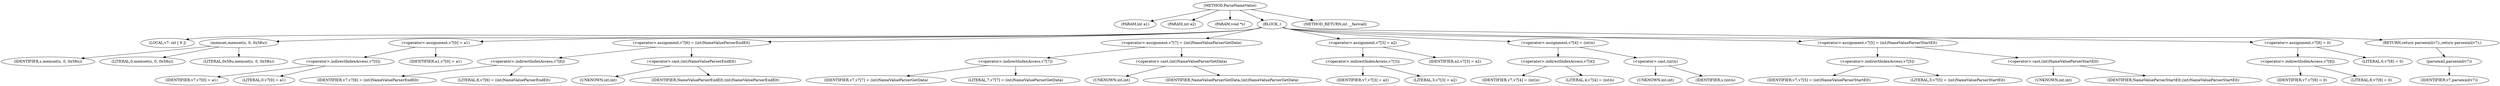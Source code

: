 digraph ParseNameValue {  
"1000102" [label = "(METHOD,ParseNameValue)" ]
"1000103" [label = "(PARAM,int a1)" ]
"1000104" [label = "(PARAM,int a2)" ]
"1000105" [label = "(PARAM,void *s)" ]
"1000106" [label = "(BLOCK,,)" ]
"1000107" [label = "(LOCAL,v7: int [ 9 ])" ]
"1000108" [label = "(memset,memset(s, 0, 0x58u))" ]
"1000109" [label = "(IDENTIFIER,s,memset(s, 0, 0x58u))" ]
"1000110" [label = "(LITERAL,0,memset(s, 0, 0x58u))" ]
"1000111" [label = "(LITERAL,0x58u,memset(s, 0, 0x58u))" ]
"1000112" [label = "(<operator>.assignment,v7[0] = a1)" ]
"1000113" [label = "(<operator>.indirectIndexAccess,v7[0])" ]
"1000114" [label = "(IDENTIFIER,v7,v7[0] = a1)" ]
"1000115" [label = "(LITERAL,0,v7[0] = a1)" ]
"1000116" [label = "(IDENTIFIER,a1,v7[0] = a1)" ]
"1000117" [label = "(<operator>.assignment,v7[6] = (int)NameValueParserEndElt)" ]
"1000118" [label = "(<operator>.indirectIndexAccess,v7[6])" ]
"1000119" [label = "(IDENTIFIER,v7,v7[6] = (int)NameValueParserEndElt)" ]
"1000120" [label = "(LITERAL,6,v7[6] = (int)NameValueParserEndElt)" ]
"1000121" [label = "(<operator>.cast,(int)NameValueParserEndElt)" ]
"1000122" [label = "(UNKNOWN,int,int)" ]
"1000123" [label = "(IDENTIFIER,NameValueParserEndElt,(int)NameValueParserEndElt)" ]
"1000124" [label = "(<operator>.assignment,v7[7] = (int)NameValueParserGetData)" ]
"1000125" [label = "(<operator>.indirectIndexAccess,v7[7])" ]
"1000126" [label = "(IDENTIFIER,v7,v7[7] = (int)NameValueParserGetData)" ]
"1000127" [label = "(LITERAL,7,v7[7] = (int)NameValueParserGetData)" ]
"1000128" [label = "(<operator>.cast,(int)NameValueParserGetData)" ]
"1000129" [label = "(UNKNOWN,int,int)" ]
"1000130" [label = "(IDENTIFIER,NameValueParserGetData,(int)NameValueParserGetData)" ]
"1000131" [label = "(<operator>.assignment,v7[3] = a2)" ]
"1000132" [label = "(<operator>.indirectIndexAccess,v7[3])" ]
"1000133" [label = "(IDENTIFIER,v7,v7[3] = a2)" ]
"1000134" [label = "(LITERAL,3,v7[3] = a2)" ]
"1000135" [label = "(IDENTIFIER,a2,v7[3] = a2)" ]
"1000136" [label = "(<operator>.assignment,v7[4] = (int)s)" ]
"1000137" [label = "(<operator>.indirectIndexAccess,v7[4])" ]
"1000138" [label = "(IDENTIFIER,v7,v7[4] = (int)s)" ]
"1000139" [label = "(LITERAL,4,v7[4] = (int)s)" ]
"1000140" [label = "(<operator>.cast,(int)s)" ]
"1000141" [label = "(UNKNOWN,int,int)" ]
"1000142" [label = "(IDENTIFIER,s,(int)s)" ]
"1000143" [label = "(<operator>.assignment,v7[5] = (int)NameValueParserStartElt)" ]
"1000144" [label = "(<operator>.indirectIndexAccess,v7[5])" ]
"1000145" [label = "(IDENTIFIER,v7,v7[5] = (int)NameValueParserStartElt)" ]
"1000146" [label = "(LITERAL,5,v7[5] = (int)NameValueParserStartElt)" ]
"1000147" [label = "(<operator>.cast,(int)NameValueParserStartElt)" ]
"1000148" [label = "(UNKNOWN,int,int)" ]
"1000149" [label = "(IDENTIFIER,NameValueParserStartElt,(int)NameValueParserStartElt)" ]
"1000150" [label = "(<operator>.assignment,v7[8] = 0)" ]
"1000151" [label = "(<operator>.indirectIndexAccess,v7[8])" ]
"1000152" [label = "(IDENTIFIER,v7,v7[8] = 0)" ]
"1000153" [label = "(LITERAL,8,v7[8] = 0)" ]
"1000154" [label = "(LITERAL,0,v7[8] = 0)" ]
"1000155" [label = "(RETURN,return parsexml(v7);,return parsexml(v7);)" ]
"1000156" [label = "(parsexml,parsexml(v7))" ]
"1000157" [label = "(IDENTIFIER,v7,parsexml(v7))" ]
"1000158" [label = "(METHOD_RETURN,int __fastcall)" ]
  "1000102" -> "1000103" 
  "1000102" -> "1000104" 
  "1000102" -> "1000105" 
  "1000102" -> "1000106" 
  "1000102" -> "1000158" 
  "1000106" -> "1000107" 
  "1000106" -> "1000108" 
  "1000106" -> "1000112" 
  "1000106" -> "1000117" 
  "1000106" -> "1000124" 
  "1000106" -> "1000131" 
  "1000106" -> "1000136" 
  "1000106" -> "1000143" 
  "1000106" -> "1000150" 
  "1000106" -> "1000155" 
  "1000108" -> "1000109" 
  "1000108" -> "1000110" 
  "1000108" -> "1000111" 
  "1000112" -> "1000113" 
  "1000112" -> "1000116" 
  "1000113" -> "1000114" 
  "1000113" -> "1000115" 
  "1000117" -> "1000118" 
  "1000117" -> "1000121" 
  "1000118" -> "1000119" 
  "1000118" -> "1000120" 
  "1000121" -> "1000122" 
  "1000121" -> "1000123" 
  "1000124" -> "1000125" 
  "1000124" -> "1000128" 
  "1000125" -> "1000126" 
  "1000125" -> "1000127" 
  "1000128" -> "1000129" 
  "1000128" -> "1000130" 
  "1000131" -> "1000132" 
  "1000131" -> "1000135" 
  "1000132" -> "1000133" 
  "1000132" -> "1000134" 
  "1000136" -> "1000137" 
  "1000136" -> "1000140" 
  "1000137" -> "1000138" 
  "1000137" -> "1000139" 
  "1000140" -> "1000141" 
  "1000140" -> "1000142" 
  "1000143" -> "1000144" 
  "1000143" -> "1000147" 
  "1000144" -> "1000145" 
  "1000144" -> "1000146" 
  "1000147" -> "1000148" 
  "1000147" -> "1000149" 
  "1000150" -> "1000151" 
  "1000150" -> "1000154" 
  "1000151" -> "1000152" 
  "1000151" -> "1000153" 
  "1000155" -> "1000156" 
  "1000156" -> "1000157" 
}
